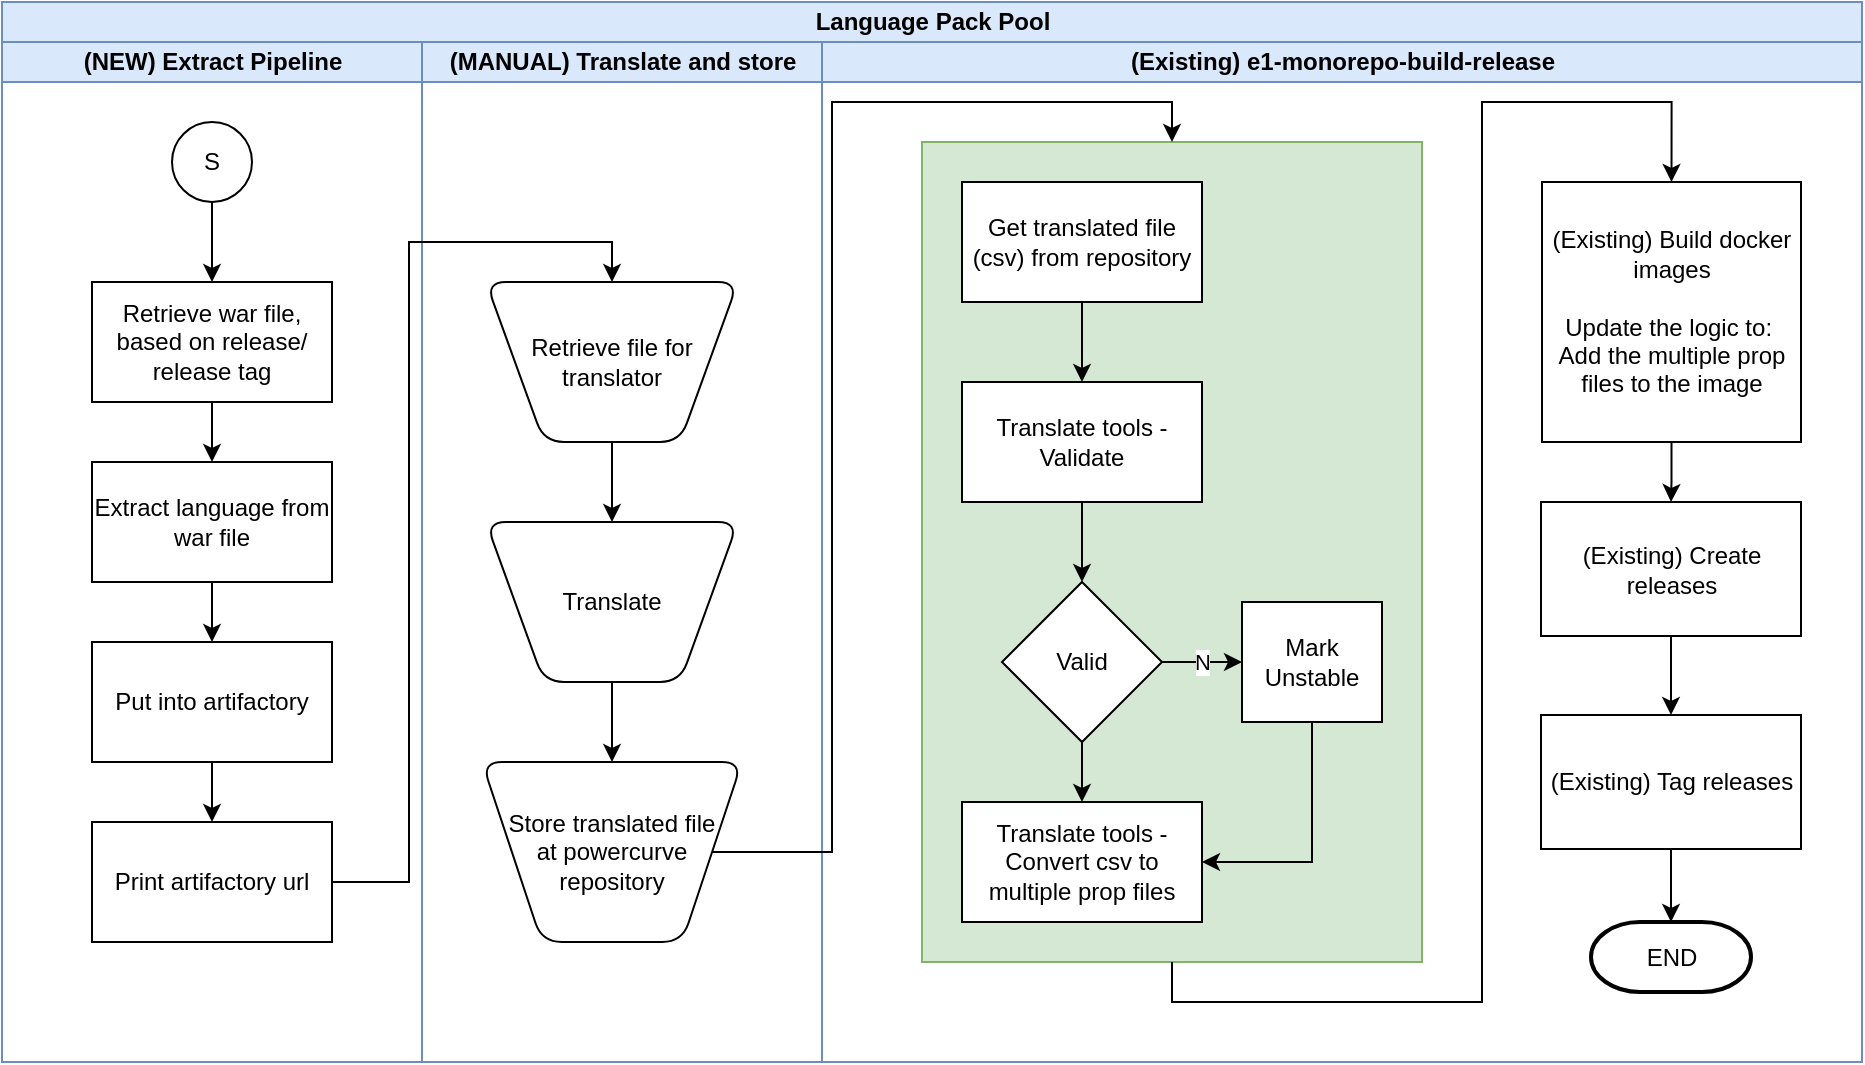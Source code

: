 <mxfile version="13.1.2" type="github">
  <diagram id="prtHgNgQTEPvFCAcTncT" name="Page-1">
    <mxGraphModel dx="1185" dy="670" grid="1" gridSize="10" guides="1" tooltips="1" connect="1" arrows="1" fold="1" page="1" pageScale="1" pageWidth="827" pageHeight="1169" math="0" shadow="0">
      <root>
        <mxCell id="0" />
        <mxCell id="1" parent="0" />
        <mxCell id="otR9TPUCRhcJya0NwbyP-5" value="Language Pack Pool" style="swimlane;html=1;childLayout=stackLayout;resizeParent=1;resizeParentMax=0;startSize=20;fillColor=#dae8fc;strokeColor=#6C8EBF;" parent="1" vertex="1">
          <mxGeometry x="40" y="40" width="930" height="530" as="geometry" />
        </mxCell>
        <mxCell id="otR9TPUCRhcJya0NwbyP-6" value="(NEW) Extract Pipeline" style="swimlane;html=1;startSize=20;fillColor=#dae8fc;strokeColor=#6C8EBF;" parent="otR9TPUCRhcJya0NwbyP-5" vertex="1">
          <mxGeometry y="20" width="210" height="510" as="geometry" />
        </mxCell>
        <mxCell id="otR9TPUCRhcJya0NwbyP-17" style="edgeStyle=orthogonalEdgeStyle;rounded=0;orthogonalLoop=1;jettySize=auto;html=1;" parent="otR9TPUCRhcJya0NwbyP-6" source="otR9TPUCRhcJya0NwbyP-26" target="otR9TPUCRhcJya0NwbyP-10" edge="1">
          <mxGeometry relative="1" as="geometry">
            <mxPoint x="140" y="70" as="sourcePoint" />
          </mxGeometry>
        </mxCell>
        <mxCell id="otR9TPUCRhcJya0NwbyP-18" style="edgeStyle=orthogonalEdgeStyle;rounded=0;orthogonalLoop=1;jettySize=auto;html=1;" parent="otR9TPUCRhcJya0NwbyP-6" source="otR9TPUCRhcJya0NwbyP-10" target="otR9TPUCRhcJya0NwbyP-11" edge="1">
          <mxGeometry relative="1" as="geometry" />
        </mxCell>
        <mxCell id="otR9TPUCRhcJya0NwbyP-19" style="edgeStyle=orthogonalEdgeStyle;rounded=0;orthogonalLoop=1;jettySize=auto;html=1;" parent="otR9TPUCRhcJya0NwbyP-6" source="otR9TPUCRhcJya0NwbyP-11" target="otR9TPUCRhcJya0NwbyP-12" edge="1">
          <mxGeometry relative="1" as="geometry" />
        </mxCell>
        <mxCell id="otR9TPUCRhcJya0NwbyP-20" style="edgeStyle=orthogonalEdgeStyle;rounded=0;orthogonalLoop=1;jettySize=auto;html=1;" parent="otR9TPUCRhcJya0NwbyP-6" source="otR9TPUCRhcJya0NwbyP-12" target="otR9TPUCRhcJya0NwbyP-13" edge="1">
          <mxGeometry relative="1" as="geometry" />
        </mxCell>
        <mxCell id="otR9TPUCRhcJya0NwbyP-10" value="Retrieve war file, based on release/ release tag" style="rounded=0;whiteSpace=wrap;html=1;" parent="otR9TPUCRhcJya0NwbyP-6" vertex="1">
          <mxGeometry x="45" y="120" width="120" height="60" as="geometry" />
        </mxCell>
        <mxCell id="otR9TPUCRhcJya0NwbyP-11" value="Extract language from war file" style="rounded=0;whiteSpace=wrap;html=1;" parent="otR9TPUCRhcJya0NwbyP-6" vertex="1">
          <mxGeometry x="45" y="210" width="120" height="60" as="geometry" />
        </mxCell>
        <mxCell id="otR9TPUCRhcJya0NwbyP-12" value="Put into artifactory" style="rounded=0;whiteSpace=wrap;html=1;" parent="otR9TPUCRhcJya0NwbyP-6" vertex="1">
          <mxGeometry x="45" y="300" width="120" height="60" as="geometry" />
        </mxCell>
        <mxCell id="otR9TPUCRhcJya0NwbyP-13" value="Print artifactory url" style="rounded=0;whiteSpace=wrap;html=1;" parent="otR9TPUCRhcJya0NwbyP-6" vertex="1">
          <mxGeometry x="45" y="390" width="120" height="60" as="geometry" />
        </mxCell>
        <mxCell id="otR9TPUCRhcJya0NwbyP-26" value="S" style="ellipse;whiteSpace=wrap;html=1;aspect=fixed;rounded=1;" parent="otR9TPUCRhcJya0NwbyP-6" vertex="1">
          <mxGeometry x="85" y="40" width="40" height="40" as="geometry" />
        </mxCell>
        <mxCell id="otR9TPUCRhcJya0NwbyP-7" value="(MANUAL) Translate and store" style="swimlane;html=1;startSize=20;verticalAlign=middle;horizontal=1;fillColor=#dae8fc;strokeColor=#6C8EBF;" parent="otR9TPUCRhcJya0NwbyP-5" vertex="1">
          <mxGeometry x="210" y="20" width="200" height="510" as="geometry" />
        </mxCell>
        <mxCell id="otR9TPUCRhcJya0NwbyP-44" style="edgeStyle=orthogonalEdgeStyle;rounded=0;orthogonalLoop=1;jettySize=auto;html=1;" parent="otR9TPUCRhcJya0NwbyP-7" source="otR9TPUCRhcJya0NwbyP-38" target="otR9TPUCRhcJya0NwbyP-41" edge="1">
          <mxGeometry relative="1" as="geometry" />
        </mxCell>
        <mxCell id="otR9TPUCRhcJya0NwbyP-45" style="edgeStyle=orthogonalEdgeStyle;rounded=0;orthogonalLoop=1;jettySize=auto;html=1;" parent="otR9TPUCRhcJya0NwbyP-7" source="otR9TPUCRhcJya0NwbyP-41" target="otR9TPUCRhcJya0NwbyP-43" edge="1">
          <mxGeometry relative="1" as="geometry" />
        </mxCell>
        <mxCell id="otR9TPUCRhcJya0NwbyP-38" value="&lt;span&gt;Retrieve file for translator&lt;/span&gt;" style="verticalLabelPosition=middle;verticalAlign=middle;html=1;shape=trapezoid;perimeter=trapezoidPerimeter;whiteSpace=wrap;size=0.23;arcSize=20;flipV=1;rounded=1;labelPosition=center;align=center;" parent="otR9TPUCRhcJya0NwbyP-7" vertex="1">
          <mxGeometry x="32" y="120" width="126" height="80" as="geometry" />
        </mxCell>
        <mxCell id="otR9TPUCRhcJya0NwbyP-41" value="&lt;span&gt;Translate&lt;/span&gt;" style="verticalLabelPosition=middle;verticalAlign=middle;html=1;shape=trapezoid;perimeter=trapezoidPerimeter;whiteSpace=wrap;size=0.23;arcSize=20;flipV=1;rounded=1;labelPosition=center;align=center;" parent="otR9TPUCRhcJya0NwbyP-7" vertex="1">
          <mxGeometry x="32" y="240" width="126" height="80" as="geometry" />
        </mxCell>
        <mxCell id="otR9TPUCRhcJya0NwbyP-43" value="&lt;span&gt;Store translated file&lt;br&gt;at powercurve repository&lt;/span&gt;" style="verticalLabelPosition=middle;verticalAlign=middle;html=1;shape=trapezoid;perimeter=trapezoidPerimeter;whiteSpace=wrap;size=0.23;arcSize=20;flipV=1;rounded=1;labelPosition=center;align=center;" parent="otR9TPUCRhcJya0NwbyP-7" vertex="1">
          <mxGeometry x="30" y="360" width="130" height="90" as="geometry" />
        </mxCell>
        <mxCell id="otR9TPUCRhcJya0NwbyP-8" value="(Existing)&amp;nbsp;e1-monorepo-build-release" style="swimlane;html=1;startSize=20;fillColor=#dae8fc;strokeColor=#6C8EBF;" parent="otR9TPUCRhcJya0NwbyP-5" vertex="1">
          <mxGeometry x="410" y="20" width="520" height="510" as="geometry" />
        </mxCell>
        <mxCell id="byoN6DWb2ZMdWjJe2KeH-1" value="" style="rounded=0;whiteSpace=wrap;html=1;fillColor=#d5e8d4;strokeColor=#82b366;" vertex="1" parent="otR9TPUCRhcJya0NwbyP-8">
          <mxGeometry x="50" y="50" width="250" height="410" as="geometry" />
        </mxCell>
        <mxCell id="byoN6DWb2ZMdWjJe2KeH-6" value="Translate tools - Convert csv to multiple prop files" style="rounded=0;whiteSpace=wrap;html=1;" vertex="1" parent="otR9TPUCRhcJya0NwbyP-8">
          <mxGeometry x="70" y="380" width="120" height="60" as="geometry" />
        </mxCell>
        <mxCell id="byoN6DWb2ZMdWjJe2KeH-5" value="N" style="edgeStyle=orthogonalEdgeStyle;rounded=0;orthogonalLoop=1;jettySize=auto;html=1;entryX=0;entryY=0.5;entryDx=0;entryDy=0;" edge="1" parent="otR9TPUCRhcJya0NwbyP-8" source="byoN6DWb2ZMdWjJe2KeH-2" target="byoN6DWb2ZMdWjJe2KeH-3">
          <mxGeometry relative="1" as="geometry" />
        </mxCell>
        <mxCell id="byoN6DWb2ZMdWjJe2KeH-7" style="edgeStyle=orthogonalEdgeStyle;rounded=0;orthogonalLoop=1;jettySize=auto;html=1;" edge="1" parent="otR9TPUCRhcJya0NwbyP-8" source="byoN6DWb2ZMdWjJe2KeH-2" target="byoN6DWb2ZMdWjJe2KeH-6">
          <mxGeometry relative="1" as="geometry" />
        </mxCell>
        <mxCell id="byoN6DWb2ZMdWjJe2KeH-2" value="Valid" style="rhombus;whiteSpace=wrap;html=1;" vertex="1" parent="otR9TPUCRhcJya0NwbyP-8">
          <mxGeometry x="90" y="270" width="80" height="80" as="geometry" />
        </mxCell>
        <mxCell id="otR9TPUCRhcJya0NwbyP-54" style="edgeStyle=orthogonalEdgeStyle;rounded=0;orthogonalLoop=1;jettySize=auto;html=1;entryX=0.5;entryY=0;entryDx=0;entryDy=0;" parent="otR9TPUCRhcJya0NwbyP-8" source="otR9TPUCRhcJya0NwbyP-34" target="otR9TPUCRhcJya0NwbyP-59" edge="1">
          <mxGeometry relative="1" as="geometry" />
        </mxCell>
        <mxCell id="otR9TPUCRhcJya0NwbyP-60" style="edgeStyle=orthogonalEdgeStyle;rounded=0;orthogonalLoop=1;jettySize=auto;html=1;" parent="otR9TPUCRhcJya0NwbyP-8" source="otR9TPUCRhcJya0NwbyP-59" target="byoN6DWb2ZMdWjJe2KeH-2" edge="1">
          <mxGeometry relative="1" as="geometry">
            <mxPoint x="140" y="340" as="targetPoint" />
          </mxGeometry>
        </mxCell>
        <mxCell id="otR9TPUCRhcJya0NwbyP-34" value="Get translated file (csv) from repository" style="rounded=0;whiteSpace=wrap;html=1;" parent="otR9TPUCRhcJya0NwbyP-8" vertex="1">
          <mxGeometry x="70" y="70" width="120" height="60" as="geometry" />
        </mxCell>
        <mxCell id="otR9TPUCRhcJya0NwbyP-55" style="edgeStyle=orthogonalEdgeStyle;rounded=0;orthogonalLoop=1;jettySize=auto;html=1;exitX=0.5;exitY=1;exitDx=0;exitDy=0;entryX=0.5;entryY=0;entryDx=0;entryDy=0;" parent="otR9TPUCRhcJya0NwbyP-8" source="byoN6DWb2ZMdWjJe2KeH-1" target="otR9TPUCRhcJya0NwbyP-50" edge="1">
          <mxGeometry relative="1" as="geometry" />
        </mxCell>
        <mxCell id="otR9TPUCRhcJya0NwbyP-58" style="edgeStyle=orthogonalEdgeStyle;rounded=0;orthogonalLoop=1;jettySize=auto;html=1;entryX=0.5;entryY=0;entryDx=0;entryDy=0;" parent="otR9TPUCRhcJya0NwbyP-8" source="otR9TPUCRhcJya0NwbyP-50" target="otR9TPUCRhcJya0NwbyP-61" edge="1">
          <mxGeometry relative="1" as="geometry" />
        </mxCell>
        <mxCell id="otR9TPUCRhcJya0NwbyP-71" value="" style="edgeStyle=orthogonalEdgeStyle;rounded=0;orthogonalLoop=1;jettySize=auto;html=1;" parent="otR9TPUCRhcJya0NwbyP-8" source="otR9TPUCRhcJya0NwbyP-61" target="otR9TPUCRhcJya0NwbyP-66" edge="1">
          <mxGeometry relative="1" as="geometry" />
        </mxCell>
        <mxCell id="otR9TPUCRhcJya0NwbyP-75" style="edgeStyle=orthogonalEdgeStyle;rounded=0;orthogonalLoop=1;jettySize=auto;html=1;entryX=0.5;entryY=0;entryDx=0;entryDy=0;entryPerimeter=0;" parent="otR9TPUCRhcJya0NwbyP-8" source="otR9TPUCRhcJya0NwbyP-66" target="otR9TPUCRhcJya0NwbyP-57" edge="1">
          <mxGeometry relative="1" as="geometry" />
        </mxCell>
        <mxCell id="otR9TPUCRhcJya0NwbyP-59" value="Translate tools - Validate" style="rounded=0;whiteSpace=wrap;html=1;" parent="otR9TPUCRhcJya0NwbyP-8" vertex="1">
          <mxGeometry x="70" y="170" width="120" height="60" as="geometry" />
        </mxCell>
        <mxCell id="byoN6DWb2ZMdWjJe2KeH-8" style="edgeStyle=orthogonalEdgeStyle;rounded=0;orthogonalLoop=1;jettySize=auto;html=1;entryX=1;entryY=0.5;entryDx=0;entryDy=0;exitX=0.5;exitY=1;exitDx=0;exitDy=0;" edge="1" parent="otR9TPUCRhcJya0NwbyP-8" source="byoN6DWb2ZMdWjJe2KeH-3" target="byoN6DWb2ZMdWjJe2KeH-6">
          <mxGeometry relative="1" as="geometry" />
        </mxCell>
        <mxCell id="byoN6DWb2ZMdWjJe2KeH-3" value="Mark Unstable" style="rounded=0;whiteSpace=wrap;html=1;" vertex="1" parent="otR9TPUCRhcJya0NwbyP-8">
          <mxGeometry x="210" y="280" width="70" height="60" as="geometry" />
        </mxCell>
        <mxCell id="otR9TPUCRhcJya0NwbyP-50" value="(Existing) Build docker images&lt;br&gt;&lt;br&gt;Update the logic to:&amp;nbsp;&lt;br&gt;Add the multiple prop files to the image" style="rounded=0;whiteSpace=wrap;html=1;" parent="otR9TPUCRhcJya0NwbyP-8" vertex="1">
          <mxGeometry x="360" y="70" width="129.5" height="130" as="geometry" />
        </mxCell>
        <mxCell id="otR9TPUCRhcJya0NwbyP-61" value="(Existing) Create releases" style="rounded=0;whiteSpace=wrap;html=1;" parent="otR9TPUCRhcJya0NwbyP-8" vertex="1">
          <mxGeometry x="359.5" y="230" width="130" height="67" as="geometry" />
        </mxCell>
        <mxCell id="otR9TPUCRhcJya0NwbyP-57" value="END" style="strokeWidth=2;html=1;shape=mxgraph.flowchart.terminator;whiteSpace=wrap;rounded=1;" parent="otR9TPUCRhcJya0NwbyP-8" vertex="1">
          <mxGeometry x="384.5" y="440" width="80" height="35" as="geometry" />
        </mxCell>
        <mxCell id="otR9TPUCRhcJya0NwbyP-66" value="(Existing) Tag releases" style="rounded=0;whiteSpace=wrap;html=1;" parent="otR9TPUCRhcJya0NwbyP-8" vertex="1">
          <mxGeometry x="359.5" y="336.5" width="130" height="67" as="geometry" />
        </mxCell>
        <mxCell id="otR9TPUCRhcJya0NwbyP-21" style="edgeStyle=orthogonalEdgeStyle;rounded=0;orthogonalLoop=1;jettySize=auto;html=1;entryX=0.5;entryY=0;entryDx=0;entryDy=0;" parent="otR9TPUCRhcJya0NwbyP-5" source="otR9TPUCRhcJya0NwbyP-13" target="otR9TPUCRhcJya0NwbyP-38" edge="1">
          <mxGeometry relative="1" as="geometry">
            <mxPoint x="140" y="520" as="targetPoint" />
          </mxGeometry>
        </mxCell>
        <mxCell id="otR9TPUCRhcJya0NwbyP-56" style="edgeStyle=orthogonalEdgeStyle;rounded=0;orthogonalLoop=1;jettySize=auto;html=1;entryX=0.5;entryY=0;entryDx=0;entryDy=0;" parent="otR9TPUCRhcJya0NwbyP-5" source="otR9TPUCRhcJya0NwbyP-43" target="byoN6DWb2ZMdWjJe2KeH-1" edge="1">
          <mxGeometry relative="1" as="geometry">
            <mxPoint x="640" y="110" as="targetPoint" />
          </mxGeometry>
        </mxCell>
      </root>
    </mxGraphModel>
  </diagram>
</mxfile>
